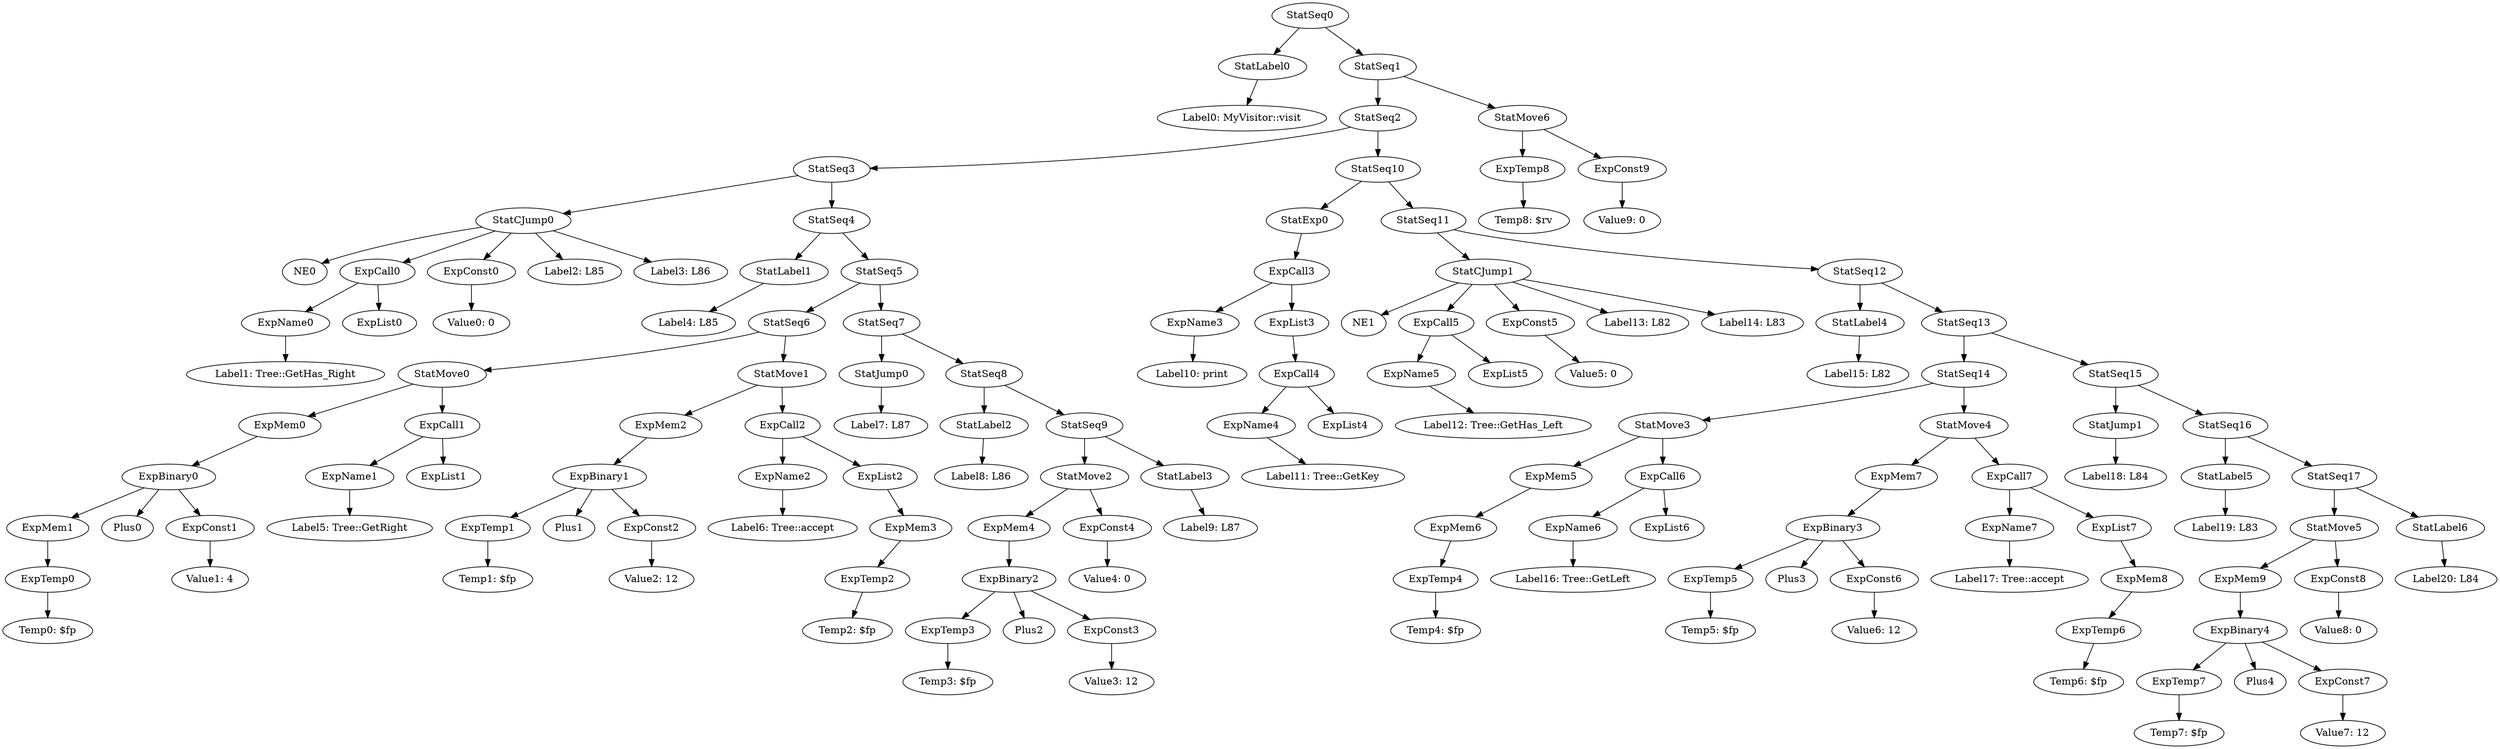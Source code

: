 digraph {
	ordering = out;
	ExpTemp8 -> "Temp8: $rv";
	ExpConst7 -> "Value7: 12";
	StatSeq16 -> StatLabel5;
	StatSeq16 -> StatSeq17;
	StatJump1 -> "Label18: L84";
	ExpList7 -> ExpMem8;
	StatSeq1 -> StatSeq2;
	StatSeq1 -> StatMove6;
	ExpMem8 -> ExpTemp6;
	StatMove6 -> ExpTemp8;
	StatMove6 -> ExpConst9;
	ExpTemp6 -> "Temp6: $fp";
	ExpCall7 -> ExpName7;
	ExpCall7 -> ExpList7;
	StatMove4 -> ExpMem7;
	StatMove4 -> ExpCall7;
	StatLabel5 -> "Label19: L83";
	ExpTemp5 -> "Temp5: $fp";
	ExpCall6 -> ExpName6;
	ExpCall6 -> ExpList6;
	ExpName6 -> "Label16: Tree::GetLeft";
	StatMove3 -> ExpMem5;
	StatMove3 -> ExpCall6;
	ExpMem6 -> ExpTemp4;
	ExpTemp4 -> "Temp4: $fp";
	StatSeq12 -> StatLabel4;
	StatSeq12 -> StatSeq13;
	ExpConst9 -> "Value9: 0";
	StatSeq11 -> StatCJump1;
	StatSeq11 -> StatSeq12;
	StatMove5 -> ExpMem9;
	StatMove5 -> ExpConst8;
	ExpConst5 -> "Value5: 0";
	ExpCall5 -> ExpName5;
	ExpCall5 -> ExpList5;
	StatCJump1 -> NE1;
	StatCJump1 -> ExpCall5;
	StatCJump1 -> ExpConst5;
	StatCJump1 -> "Label13: L82";
	StatCJump1 -> "Label14: L83";
	ExpList3 -> ExpCall4;
	ExpBinary3 -> ExpTemp5;
	ExpBinary3 -> Plus3;
	ExpBinary3 -> ExpConst6;
	ExpConst2 -> "Value2: 12";
	ExpCall2 -> ExpName2;
	ExpCall2 -> ExpList2;
	ExpTemp1 -> "Temp1: $fp";
	StatExp0 -> ExpCall3;
	StatSeq0 -> StatLabel0;
	StatSeq0 -> StatSeq1;
	ExpCall3 -> ExpName3;
	ExpCall3 -> ExpList3;
	ExpBinary1 -> ExpTemp1;
	ExpBinary1 -> Plus1;
	ExpBinary1 -> ExpConst2;
	ExpMem0 -> ExpBinary0;
	ExpBinary0 -> ExpMem1;
	ExpBinary0 -> Plus0;
	ExpBinary0 -> ExpConst1;
	ExpName4 -> "Label11: Tree::GetKey";
	ExpMem4 -> ExpBinary2;
	ExpName5 -> "Label12: Tree::GetHas_Left";
	ExpName0 -> "Label1: Tree::GetHas_Right";
	StatCJump0 -> NE0;
	StatCJump0 -> ExpCall0;
	StatCJump0 -> ExpConst0;
	StatCJump0 -> "Label2: L85";
	StatCJump0 -> "Label3: L86";
	StatSeq13 -> StatSeq14;
	StatSeq13 -> StatSeq15;
	StatMove1 -> ExpMem2;
	StatMove1 -> ExpCall2;
	StatSeq17 -> StatMove5;
	StatSeq17 -> StatLabel6;
	StatLabel4 -> "Label15: L82";
	StatSeq5 -> StatSeq6;
	StatSeq5 -> StatSeq7;
	ExpName2 -> "Label6: Tree::accept";
	StatSeq7 -> StatJump0;
	StatSeq7 -> StatSeq8;
	ExpMem9 -> ExpBinary4;
	ExpConst6 -> "Value6: 12";
	ExpMem1 -> ExpTemp0;
	ExpBinary4 -> ExpTemp7;
	ExpBinary4 -> Plus4;
	ExpBinary4 -> ExpConst7;
	ExpConst0 -> "Value0: 0";
	StatSeq4 -> StatLabel1;
	StatSeq4 -> StatSeq5;
	StatLabel1 -> "Label4: L85";
	ExpMem2 -> ExpBinary1;
	ExpCall1 -> ExpName1;
	ExpCall1 -> ExpList1;
	StatJump0 -> "Label7: L87";
	ExpCall0 -> ExpName0;
	ExpCall0 -> ExpList0;
	StatSeq9 -> StatMove2;
	StatSeq9 -> StatLabel3;
	StatSeq6 -> StatMove0;
	StatSeq6 -> StatMove1;
	StatSeq8 -> StatLabel2;
	StatSeq8 -> StatSeq9;
	ExpTemp3 -> "Temp3: $fp";
	StatMove0 -> ExpMem0;
	StatMove0 -> ExpCall1;
	StatSeq15 -> StatJump1;
	StatSeq15 -> StatSeq16;
	ExpMem7 -> ExpBinary3;
	StatSeq3 -> StatCJump0;
	StatSeq3 -> StatSeq4;
	StatSeq14 -> StatMove3;
	StatSeq14 -> StatMove4;
	StatSeq10 -> StatExp0;
	StatSeq10 -> StatSeq11;
	ExpName1 -> "Label5: Tree::GetRight";
	ExpConst1 -> "Value1: 4";
	ExpTemp7 -> "Temp7: $fp";
	ExpTemp0 -> "Temp0: $fp";
	ExpTemp2 -> "Temp2: $fp";
	ExpMem3 -> ExpTemp2;
	ExpList2 -> ExpMem3;
	ExpMem5 -> ExpMem6;
	StatLabel0 -> "Label0: MyVisitor::visit";
	ExpBinary2 -> ExpTemp3;
	ExpBinary2 -> Plus2;
	ExpBinary2 -> ExpConst3;
	StatLabel6 -> "Label20: L84";
	ExpConst3 -> "Value3: 12";
	StatMove2 -> ExpMem4;
	StatMove2 -> ExpConst4;
	ExpName7 -> "Label17: Tree::accept";
	StatLabel2 -> "Label8: L86";
	ExpCall4 -> ExpName4;
	ExpCall4 -> ExpList4;
	ExpConst8 -> "Value8: 0";
	ExpConst4 -> "Value4: 0";
	StatLabel3 -> "Label9: L87";
	StatSeq2 -> StatSeq3;
	StatSeq2 -> StatSeq10;
	ExpName3 -> "Label10: print";
}

